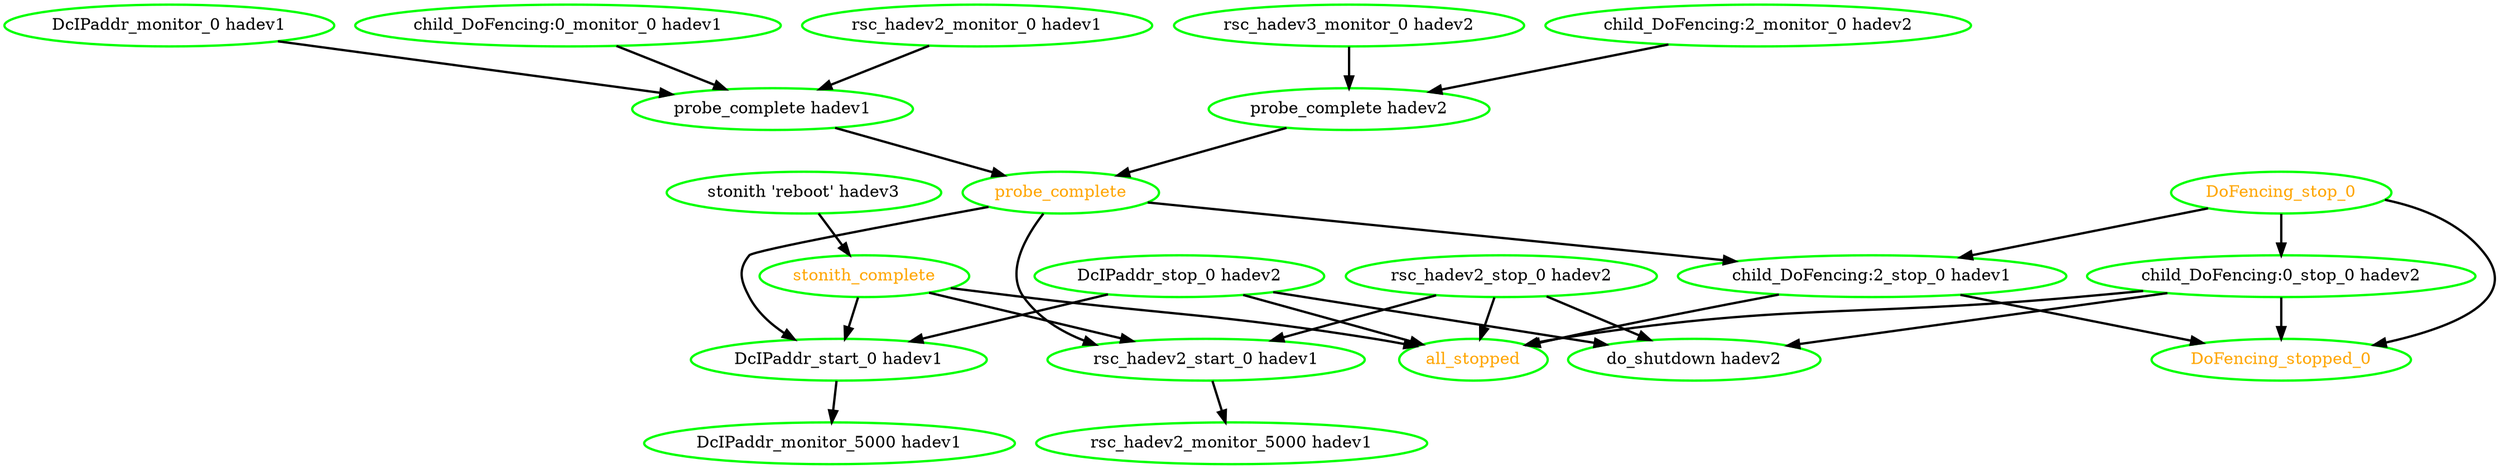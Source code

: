 digraph "g" {
"DcIPaddr_monitor_0 hadev1" -> "probe_complete hadev1" [ style = bold]
"DcIPaddr_monitor_0 hadev1" [ style=bold color="green" fontcolor="black" ]
"DcIPaddr_monitor_5000 hadev1" [ style=bold color="green" fontcolor="black" ]
"DcIPaddr_start_0 hadev1" -> "DcIPaddr_monitor_5000 hadev1" [ style = bold]
"DcIPaddr_start_0 hadev1" [ style=bold color="green" fontcolor="black" ]
"DcIPaddr_stop_0 hadev2" -> "DcIPaddr_start_0 hadev1" [ style = bold]
"DcIPaddr_stop_0 hadev2" -> "all_stopped" [ style = bold]
"DcIPaddr_stop_0 hadev2" -> "do_shutdown hadev2" [ style = bold]
"DcIPaddr_stop_0 hadev2" [ style=bold color="green" fontcolor="black" ]
"DoFencing_stop_0" -> "DoFencing_stopped_0" [ style = bold]
"DoFencing_stop_0" -> "child_DoFencing:0_stop_0 hadev2" [ style = bold]
"DoFencing_stop_0" -> "child_DoFencing:2_stop_0 hadev1" [ style = bold]
"DoFencing_stop_0" [ style=bold color="green" fontcolor="orange" ]
"DoFencing_stopped_0" [ style=bold color="green" fontcolor="orange" ]
"all_stopped" [ style=bold color="green" fontcolor="orange" ]
"child_DoFencing:0_monitor_0 hadev1" -> "probe_complete hadev1" [ style = bold]
"child_DoFencing:0_monitor_0 hadev1" [ style=bold color="green" fontcolor="black" ]
"child_DoFencing:0_stop_0 hadev2" -> "DoFencing_stopped_0" [ style = bold]
"child_DoFencing:0_stop_0 hadev2" -> "all_stopped" [ style = bold]
"child_DoFencing:0_stop_0 hadev2" -> "do_shutdown hadev2" [ style = bold]
"child_DoFencing:0_stop_0 hadev2" [ style=bold color="green" fontcolor="black" ]
"child_DoFencing:2_monitor_0 hadev2" -> "probe_complete hadev2" [ style = bold]
"child_DoFencing:2_monitor_0 hadev2" [ style=bold color="green" fontcolor="black" ]
"child_DoFencing:2_stop_0 hadev1" -> "DoFencing_stopped_0" [ style = bold]
"child_DoFencing:2_stop_0 hadev1" -> "all_stopped" [ style = bold]
"child_DoFencing:2_stop_0 hadev1" [ style=bold color="green" fontcolor="black" ]
"do_shutdown hadev2" [ style=bold color="green" fontcolor="black" ]
"probe_complete hadev1" -> "probe_complete" [ style = bold]
"probe_complete hadev1" [ style=bold color="green" fontcolor="black" ]
"probe_complete hadev2" -> "probe_complete" [ style = bold]
"probe_complete hadev2" [ style=bold color="green" fontcolor="black" ]
"probe_complete" -> "DcIPaddr_start_0 hadev1" [ style = bold]
"probe_complete" -> "child_DoFencing:2_stop_0 hadev1" [ style = bold]
"probe_complete" -> "rsc_hadev2_start_0 hadev1" [ style = bold]
"probe_complete" [ style=bold color="green" fontcolor="orange" ]
"rsc_hadev2_monitor_0 hadev1" -> "probe_complete hadev1" [ style = bold]
"rsc_hadev2_monitor_0 hadev1" [ style=bold color="green" fontcolor="black" ]
"rsc_hadev2_monitor_5000 hadev1" [ style=bold color="green" fontcolor="black" ]
"rsc_hadev2_start_0 hadev1" -> "rsc_hadev2_monitor_5000 hadev1" [ style = bold]
"rsc_hadev2_start_0 hadev1" [ style=bold color="green" fontcolor="black" ]
"rsc_hadev2_stop_0 hadev2" -> "all_stopped" [ style = bold]
"rsc_hadev2_stop_0 hadev2" -> "do_shutdown hadev2" [ style = bold]
"rsc_hadev2_stop_0 hadev2" -> "rsc_hadev2_start_0 hadev1" [ style = bold]
"rsc_hadev2_stop_0 hadev2" [ style=bold color="green" fontcolor="black" ]
"rsc_hadev3_monitor_0 hadev2" -> "probe_complete hadev2" [ style = bold]
"rsc_hadev3_monitor_0 hadev2" [ style=bold color="green" fontcolor="black" ]
"stonith 'reboot' hadev3" -> "stonith_complete" [ style = bold]
"stonith 'reboot' hadev3" [ style=bold color="green" fontcolor="black"]
"stonith_complete" -> "DcIPaddr_start_0 hadev1" [ style = bold]
"stonith_complete" -> "all_stopped" [ style = bold]
"stonith_complete" -> "rsc_hadev2_start_0 hadev1" [ style = bold]
"stonith_complete" [ style=bold color="green" fontcolor="orange" ]
}
